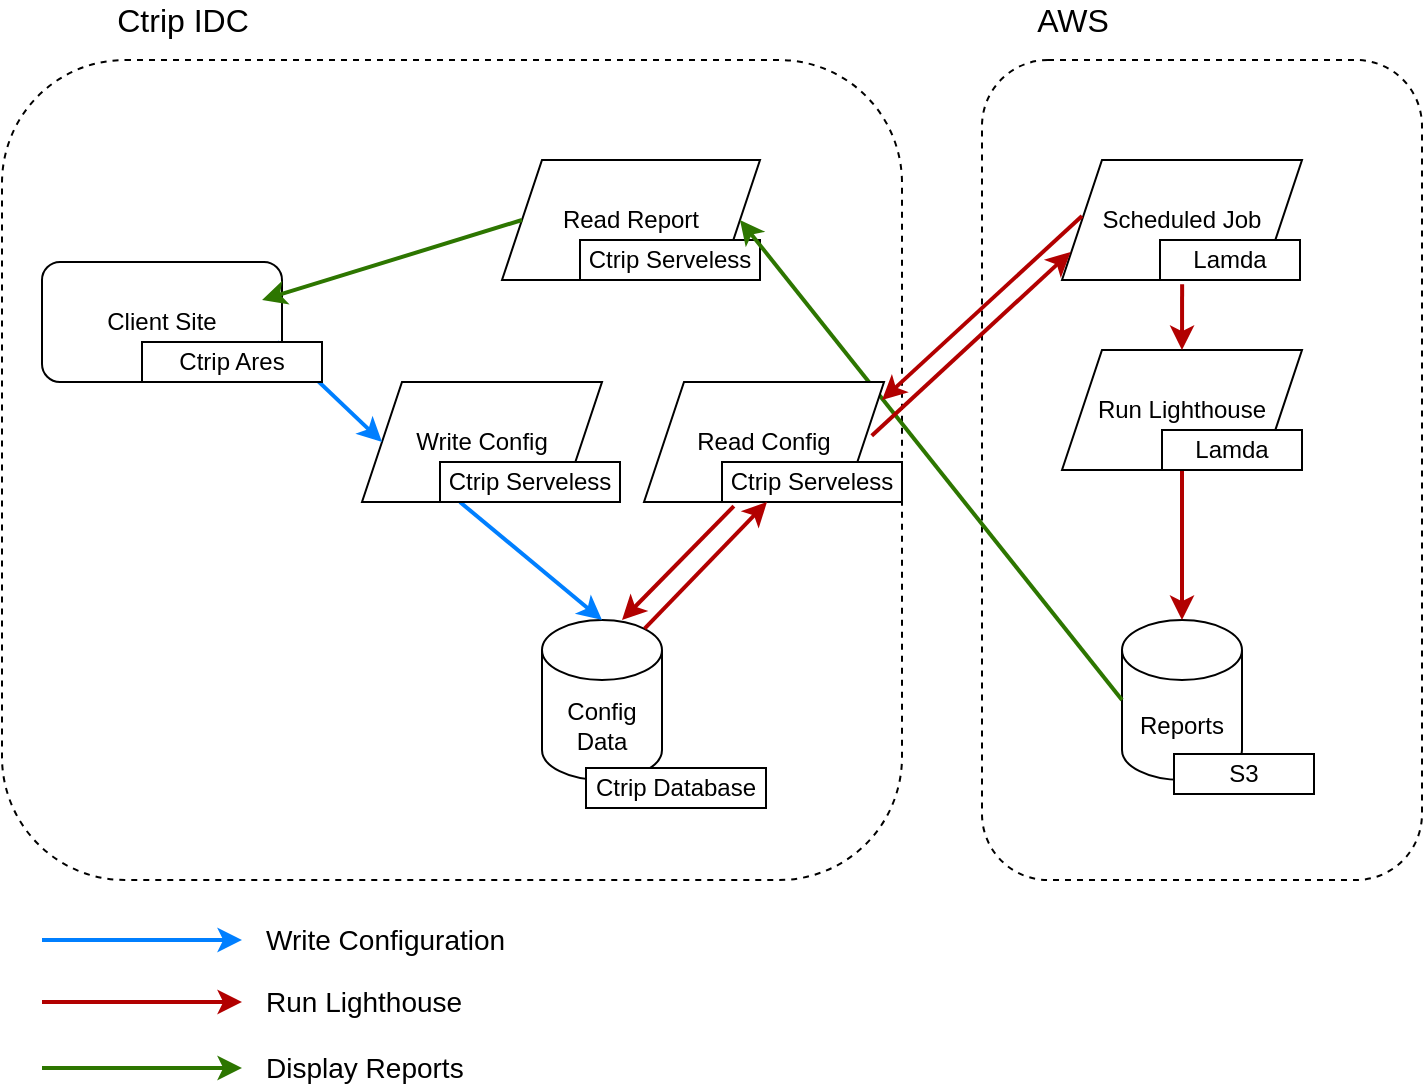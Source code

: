 <mxfile version="17.4.0" type="github">
  <diagram id="jIUldm5I0Oqk9Oj3hHHX" name="Page-1">
    <mxGraphModel dx="1939" dy="737" grid="1" gridSize="10" guides="1" tooltips="1" connect="1" arrows="1" fold="1" page="1" pageScale="1" pageWidth="827" pageHeight="1169" math="0" shadow="0">
      <root>
        <mxCell id="0" />
        <mxCell id="1" parent="0" />
        <mxCell id="R6yvzvd_kbyUxVRJHQfj-18" value="" style="rounded=1;whiteSpace=wrap;html=1;dashed=1;" vertex="1" parent="1">
          <mxGeometry x="-10" y="410" width="450" height="410" as="geometry" />
        </mxCell>
        <mxCell id="R6yvzvd_kbyUxVRJHQfj-17" value="" style="rounded=1;whiteSpace=wrap;html=1;dashed=1;" vertex="1" parent="1">
          <mxGeometry x="480" y="410" width="220" height="410" as="geometry" />
        </mxCell>
        <mxCell id="R6yvzvd_kbyUxVRJHQfj-3" value="Config Data" style="shape=cylinder3;whiteSpace=wrap;html=1;boundedLbl=1;backgroundOutline=1;size=15;" vertex="1" parent="1">
          <mxGeometry x="260" y="690" width="60" height="80" as="geometry" />
        </mxCell>
        <mxCell id="R6yvzvd_kbyUxVRJHQfj-4" value="Write Config" style="shape=parallelogram;perimeter=parallelogramPerimeter;whiteSpace=wrap;html=1;fixedSize=1;" vertex="1" parent="1">
          <mxGeometry x="170" y="571" width="120" height="60" as="geometry" />
        </mxCell>
        <mxCell id="R6yvzvd_kbyUxVRJHQfj-5" value="Client Site" style="rounded=1;whiteSpace=wrap;html=1;" vertex="1" parent="1">
          <mxGeometry x="10" y="511" width="120" height="60" as="geometry" />
        </mxCell>
        <mxCell id="R6yvzvd_kbyUxVRJHQfj-6" value="Read Report" style="shape=parallelogram;perimeter=parallelogramPerimeter;whiteSpace=wrap;html=1;fixedSize=1;container=1;" vertex="1" parent="1">
          <mxGeometry x="240" y="460" width="129" height="60" as="geometry" />
        </mxCell>
        <mxCell id="R6yvzvd_kbyUxVRJHQfj-33" value="Ctrip Serveless" style="rounded=0;whiteSpace=wrap;html=1;fontSize=12;" vertex="1" parent="R6yvzvd_kbyUxVRJHQfj-6">
          <mxGeometry x="39" y="40" width="90" height="20" as="geometry" />
        </mxCell>
        <mxCell id="R6yvzvd_kbyUxVRJHQfj-7" value="Reports" style="shape=cylinder3;whiteSpace=wrap;html=1;boundedLbl=1;backgroundOutline=1;size=15;" vertex="1" parent="1">
          <mxGeometry x="550" y="690" width="60" height="80" as="geometry" />
        </mxCell>
        <mxCell id="R6yvzvd_kbyUxVRJHQfj-8" value="Run Lighthouse" style="shape=parallelogram;perimeter=parallelogramPerimeter;whiteSpace=wrap;html=1;fixedSize=1;" vertex="1" parent="1">
          <mxGeometry x="520" y="555" width="120" height="60" as="geometry" />
        </mxCell>
        <mxCell id="R6yvzvd_kbyUxVRJHQfj-9" value="" style="curved=1;endArrow=classic;html=1;rounded=0;strokeColor=#007FFF;strokeWidth=2;entryX=0;entryY=0.5;entryDx=0;entryDy=0;exitX=0.75;exitY=0;exitDx=0;exitDy=0;" edge="1" parent="1" source="R6yvzvd_kbyUxVRJHQfj-34" target="R6yvzvd_kbyUxVRJHQfj-4">
          <mxGeometry width="50" height="50" relative="1" as="geometry">
            <mxPoint x="130" y="541" as="sourcePoint" />
            <mxPoint x="250" y="590" as="targetPoint" />
            <Array as="points" />
          </mxGeometry>
        </mxCell>
        <mxCell id="R6yvzvd_kbyUxVRJHQfj-10" value="" style="curved=1;endArrow=classic;html=1;rounded=0;exitX=0.408;exitY=1;exitDx=0;exitDy=0;strokeColor=#007FFF;entryX=0.5;entryY=0;entryDx=0;entryDy=0;entryPerimeter=0;strokeWidth=2;exitPerimeter=0;" edge="1" parent="1" source="R6yvzvd_kbyUxVRJHQfj-4" target="R6yvzvd_kbyUxVRJHQfj-3">
          <mxGeometry width="50" height="50" relative="1" as="geometry">
            <mxPoint x="290" y="620" as="sourcePoint" />
            <mxPoint x="390" y="669" as="targetPoint" />
            <Array as="points" />
          </mxGeometry>
        </mxCell>
        <mxCell id="R6yvzvd_kbyUxVRJHQfj-11" value="Scheduled Job" style="shape=parallelogram;perimeter=parallelogramPerimeter;whiteSpace=wrap;html=1;fixedSize=1;container=1;" vertex="1" parent="1">
          <mxGeometry x="520" y="460" width="120" height="60" as="geometry" />
        </mxCell>
        <mxCell id="R6yvzvd_kbyUxVRJHQfj-28" value="Lamda" style="rounded=0;whiteSpace=wrap;html=1;fontSize=12;" vertex="1" parent="R6yvzvd_kbyUxVRJHQfj-11">
          <mxGeometry x="49" y="40" width="70" height="20" as="geometry" />
        </mxCell>
        <mxCell id="R6yvzvd_kbyUxVRJHQfj-14" value="" style="curved=1;endArrow=classic;html=1;rounded=0;strokeColor=#B20000;exitX=0.5;exitY=1;exitDx=0;exitDy=0;entryX=0.5;entryY=0;entryDx=0;entryDy=0;fillColor=#e51400;entryPerimeter=0;strokeWidth=2;" edge="1" parent="1" source="R6yvzvd_kbyUxVRJHQfj-8" target="R6yvzvd_kbyUxVRJHQfj-7">
          <mxGeometry width="50" height="50" relative="1" as="geometry">
            <mxPoint x="331.98" y="747.04" as="sourcePoint" />
            <mxPoint x="540" y="595" as="targetPoint" />
            <Array as="points">
              <mxPoint x="580" y="650" />
            </Array>
          </mxGeometry>
        </mxCell>
        <mxCell id="R6yvzvd_kbyUxVRJHQfj-15" value="" style="curved=1;endArrow=classic;html=1;rounded=0;strokeColor=#2D7600;exitX=0;exitY=0.5;exitDx=0;exitDy=0;exitPerimeter=0;entryX=1;entryY=0.5;entryDx=0;entryDy=0;fillColor=#60a917;strokeWidth=2;" edge="1" parent="1" source="R6yvzvd_kbyUxVRJHQfj-7" target="R6yvzvd_kbyUxVRJHQfj-6">
          <mxGeometry width="50" height="50" relative="1" as="geometry">
            <mxPoint x="390" y="560" as="sourcePoint" />
            <mxPoint x="440" y="510" as="targetPoint" />
            <Array as="points" />
          </mxGeometry>
        </mxCell>
        <mxCell id="R6yvzvd_kbyUxVRJHQfj-16" value="" style="curved=1;endArrow=classic;html=1;rounded=0;strokeColor=#2D7600;fillColor=#60a917;exitX=0;exitY=0.5;exitDx=0;exitDy=0;strokeWidth=2;entryX=0.917;entryY=0.317;entryDx=0;entryDy=0;entryPerimeter=0;" edge="1" parent="1" source="R6yvzvd_kbyUxVRJHQfj-6" target="R6yvzvd_kbyUxVRJHQfj-5">
          <mxGeometry width="50" height="50" relative="1" as="geometry">
            <mxPoint x="300" y="550" as="sourcePoint" />
            <mxPoint x="150" y="530" as="targetPoint" />
            <Array as="points" />
          </mxGeometry>
        </mxCell>
        <mxCell id="R6yvzvd_kbyUxVRJHQfj-20" value="Ctrip IDC" style="text;html=1;align=center;verticalAlign=middle;resizable=0;points=[];autosize=1;strokeColor=none;fillColor=none;fontSize=16;" vertex="1" parent="1">
          <mxGeometry x="40" y="380" width="80" height="20" as="geometry" />
        </mxCell>
        <mxCell id="R6yvzvd_kbyUxVRJHQfj-21" value="AWS" style="text;html=1;align=center;verticalAlign=middle;resizable=0;points=[];autosize=1;strokeColor=none;fillColor=none;fontSize=16;" vertex="1" parent="1">
          <mxGeometry x="500" y="380" width="50" height="20" as="geometry" />
        </mxCell>
        <mxCell id="R6yvzvd_kbyUxVRJHQfj-22" value="" style="curved=1;endArrow=classic;html=1;rounded=0;exitX=1;exitY=0.5;exitDx=0;exitDy=0;strokeColor=#007FFF;strokeWidth=2;" edge="1" parent="1">
          <mxGeometry width="50" height="50" relative="1" as="geometry">
            <mxPoint x="10" y="850" as="sourcePoint" />
            <mxPoint x="110" y="850" as="targetPoint" />
            <Array as="points" />
          </mxGeometry>
        </mxCell>
        <mxCell id="R6yvzvd_kbyUxVRJHQfj-23" value="" style="curved=1;endArrow=classic;html=1;rounded=0;strokeColor=#B20000;fillColor=#e51400;strokeWidth=2;" edge="1" parent="1">
          <mxGeometry width="50" height="50" relative="1" as="geometry">
            <mxPoint x="10" y="881" as="sourcePoint" />
            <mxPoint x="110" y="881" as="targetPoint" />
            <Array as="points" />
          </mxGeometry>
        </mxCell>
        <mxCell id="R6yvzvd_kbyUxVRJHQfj-24" value="" style="curved=1;endArrow=classic;html=1;rounded=0;strokeColor=#2D7600;fillColor=#60a917;strokeWidth=2;" edge="1" parent="1">
          <mxGeometry width="50" height="50" relative="1" as="geometry">
            <mxPoint x="10" y="914" as="sourcePoint" />
            <mxPoint x="110" y="914" as="targetPoint" />
            <Array as="points" />
          </mxGeometry>
        </mxCell>
        <mxCell id="R6yvzvd_kbyUxVRJHQfj-25" value="Write Configuration" style="text;html=1;align=left;verticalAlign=middle;resizable=0;points=[];autosize=1;strokeColor=none;fillColor=none;fontSize=14;" vertex="1" parent="1">
          <mxGeometry x="120" y="840" width="140" height="20" as="geometry" />
        </mxCell>
        <mxCell id="R6yvzvd_kbyUxVRJHQfj-26" value="Run Lighthouse" style="text;html=1;align=left;verticalAlign=middle;resizable=0;points=[];autosize=1;strokeColor=none;fillColor=none;fontSize=14;" vertex="1" parent="1">
          <mxGeometry x="120" y="871" width="110" height="20" as="geometry" />
        </mxCell>
        <mxCell id="R6yvzvd_kbyUxVRJHQfj-27" value="Display Reports" style="text;html=1;align=left;verticalAlign=middle;resizable=0;points=[];autosize=1;strokeColor=none;fillColor=none;fontSize=14;" vertex="1" parent="1">
          <mxGeometry x="120" y="904" width="110" height="20" as="geometry" />
        </mxCell>
        <mxCell id="R6yvzvd_kbyUxVRJHQfj-29" value="Lamda" style="rounded=0;whiteSpace=wrap;html=1;fontSize=12;" vertex="1" parent="1">
          <mxGeometry x="570" y="595" width="70" height="20" as="geometry" />
        </mxCell>
        <mxCell id="R6yvzvd_kbyUxVRJHQfj-30" value="S3" style="rounded=0;whiteSpace=wrap;html=1;fontSize=12;" vertex="1" parent="1">
          <mxGeometry x="576" y="757" width="70" height="20" as="geometry" />
        </mxCell>
        <mxCell id="R6yvzvd_kbyUxVRJHQfj-31" value="Ctrip Database" style="rounded=0;whiteSpace=wrap;html=1;fontSize=12;" vertex="1" parent="1">
          <mxGeometry x="282" y="764" width="90" height="20" as="geometry" />
        </mxCell>
        <mxCell id="R6yvzvd_kbyUxVRJHQfj-32" value="Ctrip Serveless" style="rounded=0;whiteSpace=wrap;html=1;fontSize=12;" vertex="1" parent="1">
          <mxGeometry x="209" y="611" width="90" height="20" as="geometry" />
        </mxCell>
        <mxCell id="R6yvzvd_kbyUxVRJHQfj-34" value="Ctrip Ares" style="rounded=0;whiteSpace=wrap;html=1;fontSize=12;" vertex="1" parent="1">
          <mxGeometry x="60" y="551" width="90" height="20" as="geometry" />
        </mxCell>
        <mxCell id="R6yvzvd_kbyUxVRJHQfj-35" value="Read Config" style="shape=parallelogram;perimeter=parallelogramPerimeter;whiteSpace=wrap;html=1;fixedSize=1;" vertex="1" parent="1">
          <mxGeometry x="311" y="571" width="120" height="60" as="geometry" />
        </mxCell>
        <mxCell id="R6yvzvd_kbyUxVRJHQfj-36" value="Ctrip Serveless" style="rounded=0;whiteSpace=wrap;html=1;fontSize=12;" vertex="1" parent="1">
          <mxGeometry x="350" y="611" width="90" height="20" as="geometry" />
        </mxCell>
        <mxCell id="R6yvzvd_kbyUxVRJHQfj-38" value="" style="curved=1;endArrow=classic;html=1;rounded=0;strokeColor=#B20000;fillColor=#e51400;strokeWidth=2;verticalAlign=middle;exitX=0.066;exitY=1.103;exitDx=0;exitDy=0;exitPerimeter=0;" edge="1" parent="1" source="R6yvzvd_kbyUxVRJHQfj-36">
          <mxGeometry width="50" height="50" relative="1" as="geometry">
            <mxPoint x="360" y="630" as="sourcePoint" />
            <mxPoint x="300" y="690" as="targetPoint" />
            <Array as="points" />
          </mxGeometry>
        </mxCell>
        <mxCell id="R6yvzvd_kbyUxVRJHQfj-40" value="" style="curved=1;endArrow=classic;html=1;rounded=0;strokeColor=#B20000;fillColor=#e51400;strokeWidth=2;verticalAlign=middle;entryX=0.25;entryY=1;entryDx=0;entryDy=0;exitX=0.855;exitY=0;exitDx=0;exitDy=4.35;exitPerimeter=0;" edge="1" parent="1" source="R6yvzvd_kbyUxVRJHQfj-3" target="R6yvzvd_kbyUxVRJHQfj-36">
          <mxGeometry width="50" height="50" relative="1" as="geometry">
            <mxPoint x="320" y="690" as="sourcePoint" />
            <mxPoint x="310" y="700" as="targetPoint" />
            <Array as="points" />
          </mxGeometry>
        </mxCell>
        <mxCell id="R6yvzvd_kbyUxVRJHQfj-41" value="" style="curved=1;endArrow=classic;html=1;rounded=0;strokeColor=#B20000;fillColor=#e51400;strokeWidth=2;verticalAlign=middle;exitX=0.949;exitY=0.448;exitDx=0;exitDy=0;exitPerimeter=0;entryX=0.036;entryY=0.766;entryDx=0;entryDy=0;entryPerimeter=0;" edge="1" parent="1" source="R6yvzvd_kbyUxVRJHQfj-35" target="R6yvzvd_kbyUxVRJHQfj-11">
          <mxGeometry width="50" height="50" relative="1" as="geometry">
            <mxPoint x="460.0" y="572.68" as="sourcePoint" />
            <mxPoint x="520" y="509" as="targetPoint" />
            <Array as="points" />
          </mxGeometry>
        </mxCell>
        <mxCell id="R6yvzvd_kbyUxVRJHQfj-12" value="" style="curved=1;endArrow=classic;html=1;rounded=0;strokeColor=#B20000;exitX=0;exitY=0.5;exitDx=0;exitDy=0;fillColor=#e51400;strokeWidth=2;" edge="1" parent="1">
          <mxGeometry width="50" height="50" relative="1" as="geometry">
            <mxPoint x="530" y="488" as="sourcePoint" />
            <mxPoint x="430" y="580" as="targetPoint" />
            <Array as="points" />
          </mxGeometry>
        </mxCell>
        <mxCell id="R6yvzvd_kbyUxVRJHQfj-44" value="" style="curved=1;endArrow=classic;html=1;rounded=0;strokeColor=#B20000;entryX=0.5;entryY=0;entryDx=0;entryDy=0;fillColor=#e51400;strokeWidth=2;exitX=0.158;exitY=1.109;exitDx=0;exitDy=0;exitPerimeter=0;" edge="1" parent="1" source="R6yvzvd_kbyUxVRJHQfj-28" target="R6yvzvd_kbyUxVRJHQfj-8">
          <mxGeometry width="50" height="50" relative="1" as="geometry">
            <mxPoint x="590" y="625" as="sourcePoint" />
            <mxPoint x="590" y="700.0" as="targetPoint" />
            <Array as="points" />
          </mxGeometry>
        </mxCell>
      </root>
    </mxGraphModel>
  </diagram>
</mxfile>
